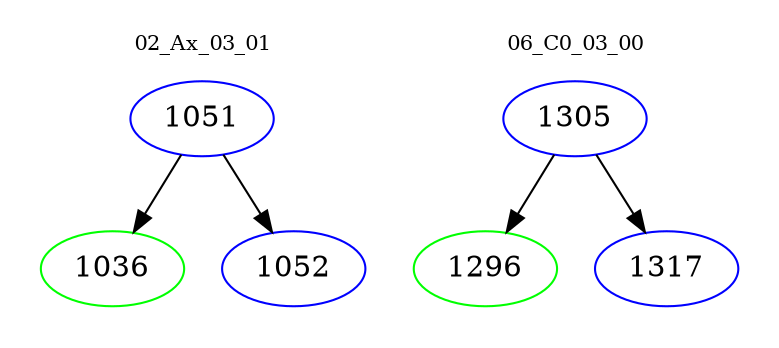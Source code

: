 digraph{
subgraph cluster_0 {
color = white
label = "02_Ax_03_01";
fontsize=10;
T0_1051 [label="1051", color="blue"]
T0_1051 -> T0_1036 [color="black"]
T0_1036 [label="1036", color="green"]
T0_1051 -> T0_1052 [color="black"]
T0_1052 [label="1052", color="blue"]
}
subgraph cluster_1 {
color = white
label = "06_C0_03_00";
fontsize=10;
T1_1305 [label="1305", color="blue"]
T1_1305 -> T1_1296 [color="black"]
T1_1296 [label="1296", color="green"]
T1_1305 -> T1_1317 [color="black"]
T1_1317 [label="1317", color="blue"]
}
}
